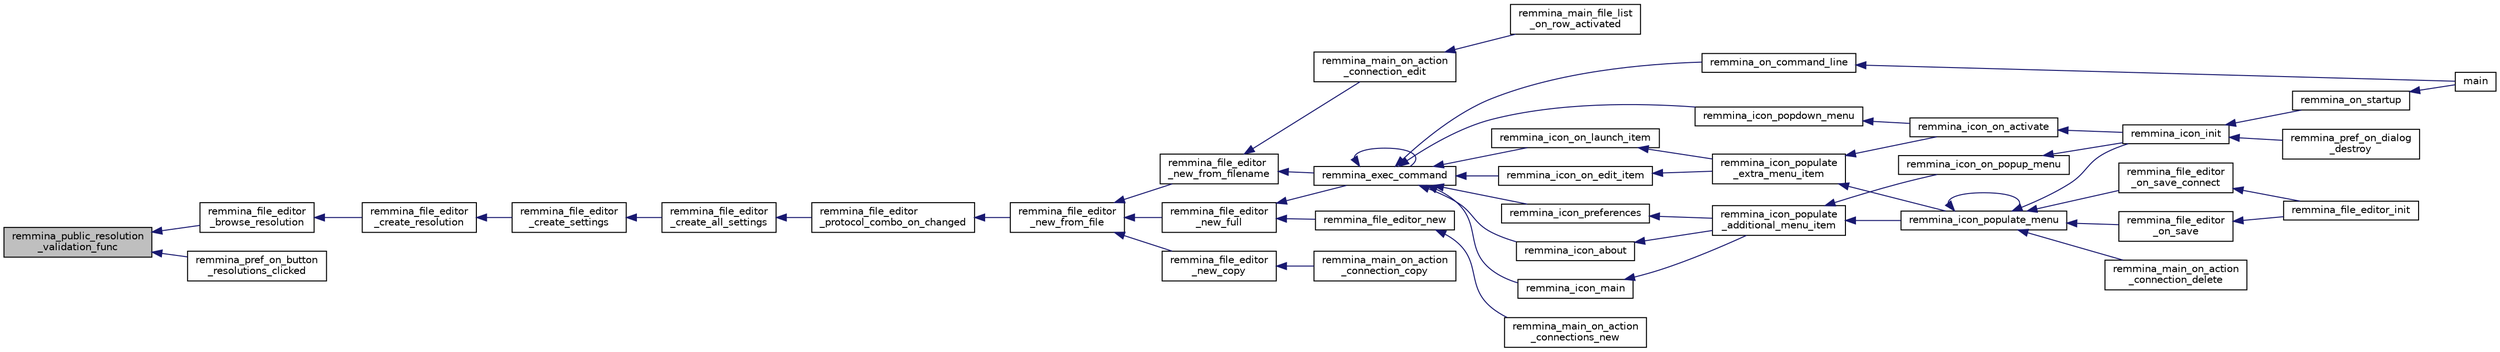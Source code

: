 digraph "remmina_public_resolution_validation_func"
{
  edge [fontname="Helvetica",fontsize="10",labelfontname="Helvetica",labelfontsize="10"];
  node [fontname="Helvetica",fontsize="10",shape=record];
  rankdir="LR";
  Node628 [label="remmina_public_resolution\l_validation_func",height=0.2,width=0.4,color="black", fillcolor="grey75", style="filled", fontcolor="black"];
  Node628 -> Node629 [dir="back",color="midnightblue",fontsize="10",style="solid",fontname="Helvetica"];
  Node629 [label="remmina_file_editor\l_browse_resolution",height=0.2,width=0.4,color="black", fillcolor="white", style="filled",URL="$remmina__file__editor_8c.html#a51b9fe336d9068ffc488ef55adc9eac4"];
  Node629 -> Node630 [dir="back",color="midnightblue",fontsize="10",style="solid",fontname="Helvetica"];
  Node630 [label="remmina_file_editor\l_create_resolution",height=0.2,width=0.4,color="black", fillcolor="white", style="filled",URL="$remmina__file__editor_8c.html#afad358c6e3a5918416c6eb036157d8e5"];
  Node630 -> Node631 [dir="back",color="midnightblue",fontsize="10",style="solid",fontname="Helvetica"];
  Node631 [label="remmina_file_editor\l_create_settings",height=0.2,width=0.4,color="black", fillcolor="white", style="filled",URL="$remmina__file__editor_8c.html#a727f967cf81d4af3f953046b0c4cf08d"];
  Node631 -> Node632 [dir="back",color="midnightblue",fontsize="10",style="solid",fontname="Helvetica"];
  Node632 [label="remmina_file_editor\l_create_all_settings",height=0.2,width=0.4,color="black", fillcolor="white", style="filled",URL="$remmina__file__editor_8c.html#a6415f73260076747c4f933af7f9f4b38"];
  Node632 -> Node633 [dir="back",color="midnightblue",fontsize="10",style="solid",fontname="Helvetica"];
  Node633 [label="remmina_file_editor\l_protocol_combo_on_changed",height=0.2,width=0.4,color="black", fillcolor="white", style="filled",URL="$remmina__file__editor_8c.html#a333de350f1b07add2d0fd06320c80d16"];
  Node633 -> Node634 [dir="back",color="midnightblue",fontsize="10",style="solid",fontname="Helvetica"];
  Node634 [label="remmina_file_editor\l_new_from_file",height=0.2,width=0.4,color="black", fillcolor="white", style="filled",URL="$remmina__file__editor_8h.html#a08327d6951c345808628dbb5784aba06"];
  Node634 -> Node635 [dir="back",color="midnightblue",fontsize="10",style="solid",fontname="Helvetica"];
  Node635 [label="remmina_file_editor\l_new_full",height=0.2,width=0.4,color="black", fillcolor="white", style="filled",URL="$remmina__file__editor_8h.html#ab563344276cbcdf0fcea05b0b64c7aeb"];
  Node635 -> Node636 [dir="back",color="midnightblue",fontsize="10",style="solid",fontname="Helvetica"];
  Node636 [label="remmina_exec_command",height=0.2,width=0.4,color="black", fillcolor="white", style="filled",URL="$remmina__exec_8h.html#a424cabdcff647797061e7482049d62a7"];
  Node636 -> Node637 [dir="back",color="midnightblue",fontsize="10",style="solid",fontname="Helvetica"];
  Node637 [label="remmina_on_command_line",height=0.2,width=0.4,color="black", fillcolor="white", style="filled",URL="$remmina_8c.html#aeb286fc5bd52ab5382ab8cb495dc2914"];
  Node637 -> Node638 [dir="back",color="midnightblue",fontsize="10",style="solid",fontname="Helvetica"];
  Node638 [label="main",height=0.2,width=0.4,color="black", fillcolor="white", style="filled",URL="$remmina_8c.html#a0ddf1224851353fc92bfbff6f499fa97"];
  Node636 -> Node636 [dir="back",color="midnightblue",fontsize="10",style="solid",fontname="Helvetica"];
  Node636 -> Node639 [dir="back",color="midnightblue",fontsize="10",style="solid",fontname="Helvetica"];
  Node639 [label="remmina_icon_main",height=0.2,width=0.4,color="black", fillcolor="white", style="filled",URL="$remmina__icon_8c.html#a920476110ab6410c8fc8cf734109e497"];
  Node639 -> Node640 [dir="back",color="midnightblue",fontsize="10",style="solid",fontname="Helvetica"];
  Node640 [label="remmina_icon_populate\l_additional_menu_item",height=0.2,width=0.4,color="black", fillcolor="white", style="filled",URL="$remmina__icon_8c.html#a8aaf73ed94cf20dcce1c7be26262cb56"];
  Node640 -> Node641 [dir="back",color="midnightblue",fontsize="10",style="solid",fontname="Helvetica"];
  Node641 [label="remmina_icon_populate_menu",height=0.2,width=0.4,color="black", fillcolor="white", style="filled",URL="$remmina__icon_8h.html#af80ed314f91d653237249d839c7fc3b2"];
  Node641 -> Node642 [dir="back",color="midnightblue",fontsize="10",style="solid",fontname="Helvetica"];
  Node642 [label="remmina_file_editor\l_on_save",height=0.2,width=0.4,color="black", fillcolor="white", style="filled",URL="$remmina__file__editor_8c.html#ac2a5cf9cdcf640986e245eb04be9c4ad"];
  Node642 -> Node643 [dir="back",color="midnightblue",fontsize="10",style="solid",fontname="Helvetica"];
  Node643 [label="remmina_file_editor_init",height=0.2,width=0.4,color="black", fillcolor="white", style="filled",URL="$remmina__file__editor_8c.html#a9afd8d41c66f547320930eb331f3124d"];
  Node641 -> Node644 [dir="back",color="midnightblue",fontsize="10",style="solid",fontname="Helvetica"];
  Node644 [label="remmina_file_editor\l_on_save_connect",height=0.2,width=0.4,color="black", fillcolor="white", style="filled",URL="$remmina__file__editor_8c.html#a57224f3f69f04f398de563b71be6b18e"];
  Node644 -> Node643 [dir="back",color="midnightblue",fontsize="10",style="solid",fontname="Helvetica"];
  Node641 -> Node641 [dir="back",color="midnightblue",fontsize="10",style="solid",fontname="Helvetica"];
  Node641 -> Node645 [dir="back",color="midnightblue",fontsize="10",style="solid",fontname="Helvetica"];
  Node645 [label="remmina_icon_init",height=0.2,width=0.4,color="black", fillcolor="white", style="filled",URL="$remmina__icon_8h.html#a741c81815e562f40672c4485172306d6"];
  Node645 -> Node646 [dir="back",color="midnightblue",fontsize="10",style="solid",fontname="Helvetica"];
  Node646 [label="remmina_on_startup",height=0.2,width=0.4,color="black", fillcolor="white", style="filled",URL="$remmina_8c.html#a26d2c20be18ff44f239b756f1d5be01a"];
  Node646 -> Node638 [dir="back",color="midnightblue",fontsize="10",style="solid",fontname="Helvetica"];
  Node645 -> Node647 [dir="back",color="midnightblue",fontsize="10",style="solid",fontname="Helvetica"];
  Node647 [label="remmina_pref_on_dialog\l_destroy",height=0.2,width=0.4,color="black", fillcolor="white", style="filled",URL="$remmina__pref__dialog_8c.html#ab9776574663e2c3fcb793ec70887336d"];
  Node641 -> Node648 [dir="back",color="midnightblue",fontsize="10",style="solid",fontname="Helvetica"];
  Node648 [label="remmina_main_on_action\l_connection_delete",height=0.2,width=0.4,color="black", fillcolor="white", style="filled",URL="$remmina__main_8c.html#aa0cd57e00874ae6ca8b0ee83213267da"];
  Node640 -> Node649 [dir="back",color="midnightblue",fontsize="10",style="solid",fontname="Helvetica"];
  Node649 [label="remmina_icon_on_popup_menu",height=0.2,width=0.4,color="black", fillcolor="white", style="filled",URL="$remmina__icon_8c.html#a95b917790eeb38e48137018796bdda93"];
  Node649 -> Node645 [dir="back",color="midnightblue",fontsize="10",style="solid",fontname="Helvetica"];
  Node636 -> Node650 [dir="back",color="midnightblue",fontsize="10",style="solid",fontname="Helvetica"];
  Node650 [label="remmina_icon_preferences",height=0.2,width=0.4,color="black", fillcolor="white", style="filled",URL="$remmina__icon_8c.html#ad3b0e3d12e4854eae05b1afea19da404"];
  Node650 -> Node640 [dir="back",color="midnightblue",fontsize="10",style="solid",fontname="Helvetica"];
  Node636 -> Node651 [dir="back",color="midnightblue",fontsize="10",style="solid",fontname="Helvetica"];
  Node651 [label="remmina_icon_about",height=0.2,width=0.4,color="black", fillcolor="white", style="filled",URL="$remmina__icon_8c.html#a5cdf1958ef01e49889bcee2e90e2cf71"];
  Node651 -> Node640 [dir="back",color="midnightblue",fontsize="10",style="solid",fontname="Helvetica"];
  Node636 -> Node652 [dir="back",color="midnightblue",fontsize="10",style="solid",fontname="Helvetica"];
  Node652 [label="remmina_icon_on_launch_item",height=0.2,width=0.4,color="black", fillcolor="white", style="filled",URL="$remmina__icon_8c.html#ad1699688680e12abcfd5c74dd2f76d83"];
  Node652 -> Node653 [dir="back",color="midnightblue",fontsize="10",style="solid",fontname="Helvetica"];
  Node653 [label="remmina_icon_populate\l_extra_menu_item",height=0.2,width=0.4,color="black", fillcolor="white", style="filled",URL="$remmina__icon_8c.html#a2847311861df3a2f1c8bbcd35cf3fd6f"];
  Node653 -> Node641 [dir="back",color="midnightblue",fontsize="10",style="solid",fontname="Helvetica"];
  Node653 -> Node654 [dir="back",color="midnightblue",fontsize="10",style="solid",fontname="Helvetica"];
  Node654 [label="remmina_icon_on_activate",height=0.2,width=0.4,color="black", fillcolor="white", style="filled",URL="$remmina__icon_8c.html#af175fef31eb95974094088235b3a2b1d"];
  Node654 -> Node645 [dir="back",color="midnightblue",fontsize="10",style="solid",fontname="Helvetica"];
  Node636 -> Node655 [dir="back",color="midnightblue",fontsize="10",style="solid",fontname="Helvetica"];
  Node655 [label="remmina_icon_on_edit_item",height=0.2,width=0.4,color="black", fillcolor="white", style="filled",URL="$remmina__icon_8c.html#af8708120906a8dc41a7998ebf9ecd129"];
  Node655 -> Node653 [dir="back",color="midnightblue",fontsize="10",style="solid",fontname="Helvetica"];
  Node636 -> Node656 [dir="back",color="midnightblue",fontsize="10",style="solid",fontname="Helvetica"];
  Node656 [label="remmina_icon_popdown_menu",height=0.2,width=0.4,color="black", fillcolor="white", style="filled",URL="$remmina__icon_8c.html#a444be76e3c3a065279c5f9abc7fae833"];
  Node656 -> Node654 [dir="back",color="midnightblue",fontsize="10",style="solid",fontname="Helvetica"];
  Node635 -> Node657 [dir="back",color="midnightblue",fontsize="10",style="solid",fontname="Helvetica"];
  Node657 [label="remmina_file_editor_new",height=0.2,width=0.4,color="black", fillcolor="white", style="filled",URL="$remmina__file__editor_8h.html#aa4e8657ca722e4cce3f3c42c0cfec51e"];
  Node657 -> Node658 [dir="back",color="midnightblue",fontsize="10",style="solid",fontname="Helvetica"];
  Node658 [label="remmina_main_on_action\l_connections_new",height=0.2,width=0.4,color="black", fillcolor="white", style="filled",URL="$remmina__main_8c.html#a2ca39ab0b22fd98257504ded7eeec618"];
  Node634 -> Node659 [dir="back",color="midnightblue",fontsize="10",style="solid",fontname="Helvetica"];
  Node659 [label="remmina_file_editor\l_new_copy",height=0.2,width=0.4,color="black", fillcolor="white", style="filled",URL="$remmina__file__editor_8h.html#aa5c50852f8569f075eec5d5db30c2ebf"];
  Node659 -> Node660 [dir="back",color="midnightblue",fontsize="10",style="solid",fontname="Helvetica"];
  Node660 [label="remmina_main_on_action\l_connection_copy",height=0.2,width=0.4,color="black", fillcolor="white", style="filled",URL="$remmina__main_8c.html#a58b83c6d07785319ed55f937b1c734f5"];
  Node634 -> Node661 [dir="back",color="midnightblue",fontsize="10",style="solid",fontname="Helvetica"];
  Node661 [label="remmina_file_editor\l_new_from_filename",height=0.2,width=0.4,color="black", fillcolor="white", style="filled",URL="$remmina__file__editor_8h.html#aa9345cfe3fb32d326b652e96ee55eaea"];
  Node661 -> Node636 [dir="back",color="midnightblue",fontsize="10",style="solid",fontname="Helvetica"];
  Node661 -> Node662 [dir="back",color="midnightblue",fontsize="10",style="solid",fontname="Helvetica"];
  Node662 [label="remmina_main_on_action\l_connection_edit",height=0.2,width=0.4,color="black", fillcolor="white", style="filled",URL="$remmina__main_8c.html#a098e73f3f8fe35a57d49222339ae1502"];
  Node662 -> Node663 [dir="back",color="midnightblue",fontsize="10",style="solid",fontname="Helvetica"];
  Node663 [label="remmina_main_file_list\l_on_row_activated",height=0.2,width=0.4,color="black", fillcolor="white", style="filled",URL="$remmina__main_8c.html#aba1a89a2400c5cc8373c6bd34602ac10"];
  Node628 -> Node664 [dir="back",color="midnightblue",fontsize="10",style="solid",fontname="Helvetica"];
  Node664 [label="remmina_pref_on_button\l_resolutions_clicked",height=0.2,width=0.4,color="black", fillcolor="white", style="filled",URL="$remmina__pref__dialog_8c.html#ad4b3f23a900c8f07814fd0fb26f29e5f"];
}
